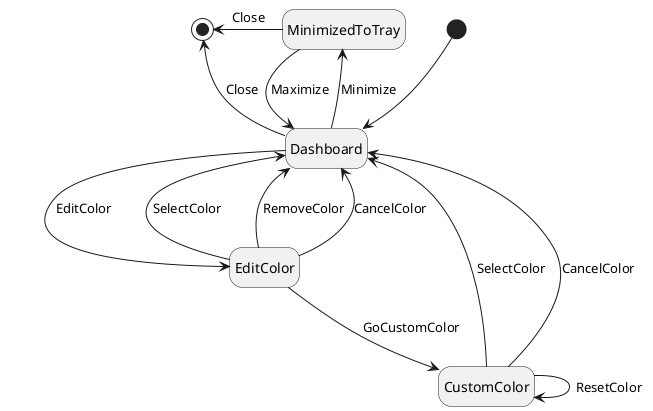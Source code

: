@startuml
hide empty description

[*] -d-> Dashboard

Dashboard --> [*] : Close
Dashboard --> MinimizedToTray : Minimize
Dashboard --> EditColor : EditColor

EditColor --> Dashboard : SelectColor
EditColor --> Dashboard : RemoveColor
EditColor --> Dashboard : CancelColor
EditColor --> CustomColor : GoCustomColor

CustomColor --> Dashboard : SelectColor
CustomColor --> Dashboard : CancelColor
CustomColor --> CustomColor : ResetColor

MinimizedToTray --> Dashboard : Maximize
MinimizedToTray -l-> [*] : Close

@enduml
